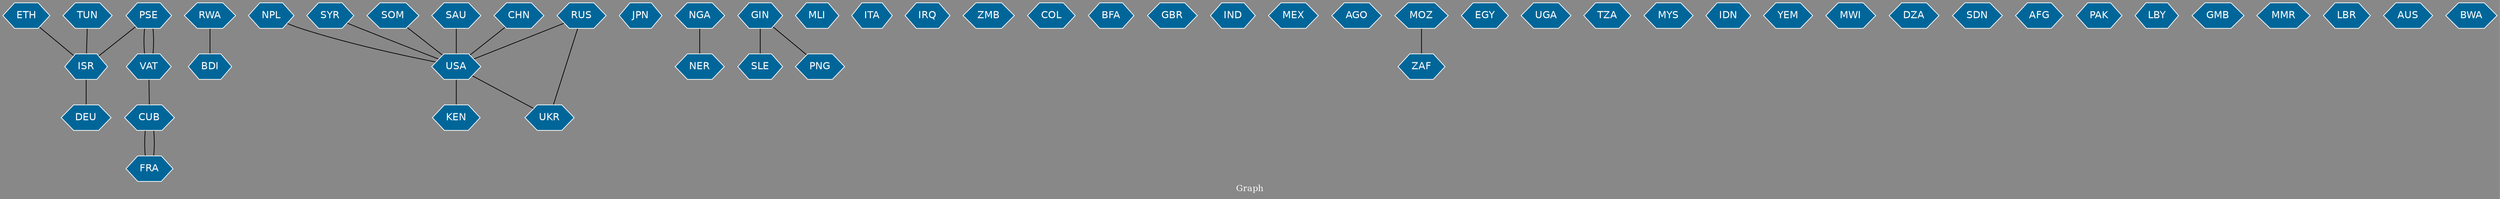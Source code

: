 // Countries together in item graph
graph {
	graph [bgcolor="#888888" fontcolor=white fontsize=12 label="Graph" outputorder=edgesfirst overlap=prism]
	node [color=white fillcolor="#006699" fontcolor=white fontname=Helvetica shape=hexagon style=filled]
	edge [arrowhead=open color=black fontcolor=white fontname=Courier fontsize=12]
		ETH [label=ETH]
		ISR [label=ISR]
		BDI [label=BDI]
		KEN [label=KEN]
		NPL [label=NPL]
		JPN [label=JPN]
		NER [label=NER]
		GIN [label=GIN]
		SLE [label=SLE]
		MLI [label=MLI]
		NGA [label=NGA]
		ITA [label=ITA]
		VAT [label=VAT]
		IRQ [label=IRQ]
		USA [label=USA]
		ZMB [label=ZMB]
		COL [label=COL]
		BFA [label=BFA]
		GBR [label=GBR]
		IND [label=IND]
		MEX [label=MEX]
		PSE [label=PSE]
		AGO [label=AGO]
		SYR [label=SYR]
		MOZ [label=MOZ]
		EGY [label=EGY]
		ZAF [label=ZAF]
		UGA [label=UGA]
		TZA [label=TZA]
		CUB [label=CUB]
		MYS [label=MYS]
		DEU [label=DEU]
		IDN [label=IDN]
		SOM [label=SOM]
		FRA [label=FRA]
		SAU [label=SAU]
		RUS [label=RUS]
		UKR [label=UKR]
		YEM [label=YEM]
		CHN [label=CHN]
		MWI [label=MWI]
		DZA [label=DZA]
		RWA [label=RWA]
		SDN [label=SDN]
		PNG [label=PNG]
		AFG [label=AFG]
		TUN [label=TUN]
		PAK [label=PAK]
		LBY [label=LBY]
		GMB [label=GMB]
		MMR [label=MMR]
		LBR [label=LBR]
		AUS [label=AUS]
		BWA [label=BWA]
			SYR -- USA [weight=1]
			RWA -- BDI [weight=1]
			USA -- KEN [weight=1]
			CUB -- FRA [weight=1]
			CHN -- USA [weight=1]
			GIN -- PNG [weight=1]
			MOZ -- ZAF [weight=1]
			VAT -- PSE [weight=1]
			PSE -- VAT [weight=1]
			RUS -- USA [weight=1]
			GIN -- SLE [weight=1]
			ETH -- ISR [weight=1]
			SOM -- USA [weight=1]
			RUS -- UKR [weight=1]
			PSE -- ISR [weight=1]
			NGA -- NER [weight=1]
			ISR -- DEU [weight=1]
			VAT -- CUB [weight=1]
			FRA -- CUB [weight=1]
			TUN -- ISR [weight=1]
			NPL -- USA [weight=1]
			USA -- UKR [weight=1]
			SAU -- USA [weight=1]
}